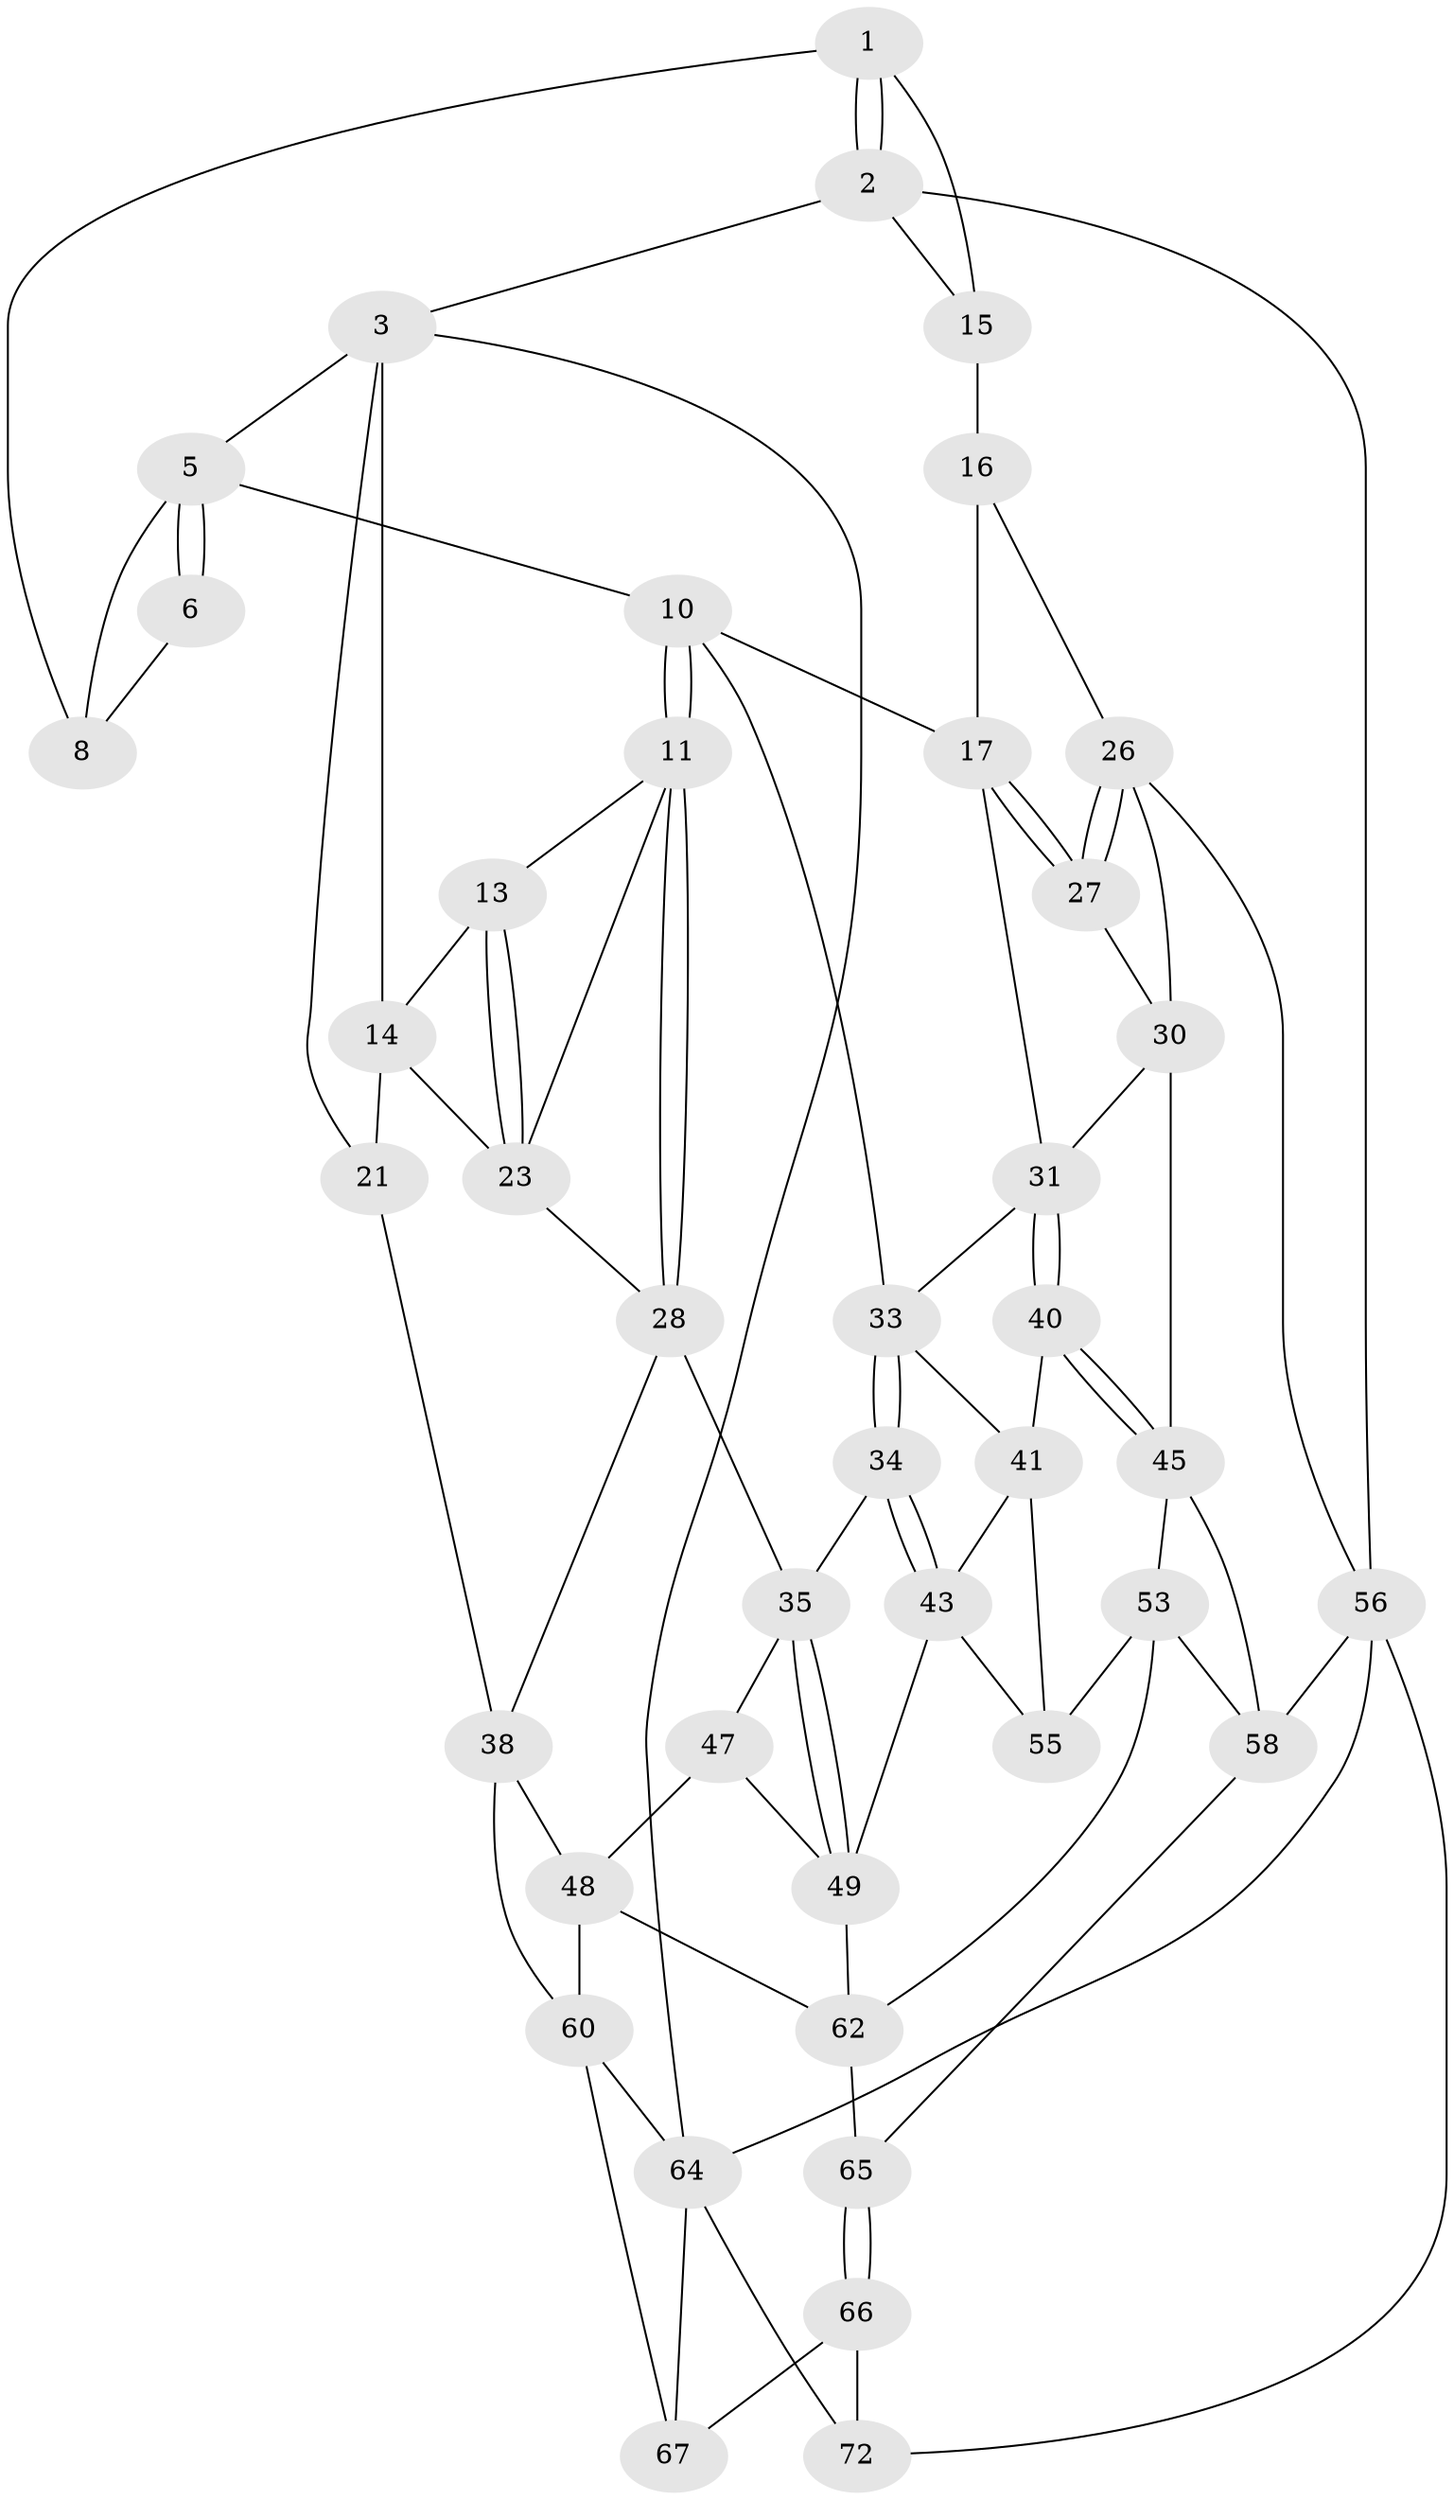 // Generated by graph-tools (version 1.1) at 2025/52/02/27/25 19:52:39]
// undirected, 42 vertices, 90 edges
graph export_dot {
graph [start="1"]
  node [color=gray90,style=filled];
  1 [pos="+1+0",super="+7"];
  2 [pos="+1+0"];
  3 [pos="+0+0",super="+4"];
  5 [pos="+0.29620585257004084+0",super="+9"];
  6 [pos="+0.6138000984733145+0"];
  8 [pos="+0.6996430686521261+0.11279973541783608"];
  10 [pos="+0.4235234036555526+0.18655822436810324",super="+19"];
  11 [pos="+0.3017672851125763+0.3122867633228972",super="+12"];
  13 [pos="+0.12491274333304742+0.22158170056481918"];
  14 [pos="+0.11705017238742682+0.20123493501730833",super="+22"];
  15 [pos="+0.7756419768580765+0.18265354251273505",super="+20"];
  16 [pos="+0.7689226265162455+0.2147208661365716",super="+25"];
  17 [pos="+0.745366596884154+0.268995414125888",super="+18"];
  21 [pos="+0+0.2804834558955438"];
  23 [pos="+0.12428157895853457+0.3332592066875268",super="+24"];
  26 [pos="+1+0.42550119298724565",super="+46"];
  27 [pos="+0.8210539434789367+0.4025775125188747"];
  28 [pos="+0.27128859545814193+0.4156251039521253",super="+29"];
  30 [pos="+0.8006671824925516+0.42700692980695854",super="+44"];
  31 [pos="+0.643815599899315+0.4020337191043252",super="+32"];
  33 [pos="+0.4718045198451331+0.3736448768868033",super="+37"];
  34 [pos="+0.43395571280392936+0.48030642807406476"];
  35 [pos="+0.3830219533404364+0.48684236671180753",super="+36"];
  38 [pos="+0.12229751426718947+0.5109919516797055",super="+39"];
  40 [pos="+0.6463770001236337+0.5168190078245017"];
  41 [pos="+0.5838034607006496+0.5223184639418956",super="+42"];
  43 [pos="+0.44215514771998393+0.4887846801810265",super="+51"];
  45 [pos="+0.688305935271358+0.5377468565007404",super="+52"];
  47 [pos="+0.30245617580191203+0.5630796687655009"];
  48 [pos="+0.1561368963423506+0.551503560536097",super="+59"];
  49 [pos="+0.36631348186053275+0.6299355285930857",super="+50"];
  53 [pos="+0.588481746535973+0.779234609066831",super="+54"];
  55 [pos="+0.5209832742941803+0.6774197629112907"];
  56 [pos="+1+1",super="+57"];
  58 [pos="+0.9156915591257668+1",super="+68"];
  60 [pos="+0.09137191464789374+0.7727260123813058",super="+61"];
  62 [pos="+0.2993359650085244+0.7151496231695424",super="+63"];
  64 [pos="+0+1",super="+71"];
  65 [pos="+0.3061971087998016+0.7693701909841928",super="+69"];
  66 [pos="+0.26123773846400794+0.8377964181527736",super="+70"];
  67 [pos="+0.24624845590422734+0.8448470956641043"];
  72 [pos="+0.4107919915170951+1"];
  1 -- 2;
  1 -- 2;
  1 -- 8;
  1 -- 15;
  2 -- 3;
  2 -- 56;
  2 -- 15;
  3 -- 21;
  3 -- 64;
  3 -- 5;
  3 -- 14;
  5 -- 6;
  5 -- 6;
  5 -- 8;
  5 -- 10;
  6 -- 8;
  10 -- 11;
  10 -- 11;
  10 -- 17;
  10 -- 33;
  11 -- 28;
  11 -- 28;
  11 -- 13;
  11 -- 23;
  13 -- 14;
  13 -- 23;
  13 -- 23;
  14 -- 21;
  14 -- 23;
  15 -- 16 [weight=2];
  16 -- 17;
  16 -- 26;
  17 -- 27;
  17 -- 27;
  17 -- 31;
  21 -- 38;
  23 -- 28;
  26 -- 27;
  26 -- 27;
  26 -- 56;
  26 -- 30;
  27 -- 30;
  28 -- 35;
  28 -- 38;
  30 -- 31;
  30 -- 45;
  31 -- 40;
  31 -- 40;
  31 -- 33;
  33 -- 34;
  33 -- 34;
  33 -- 41;
  34 -- 35;
  34 -- 43;
  34 -- 43;
  35 -- 49;
  35 -- 49;
  35 -- 47;
  38 -- 48;
  38 -- 60;
  40 -- 41;
  40 -- 45;
  40 -- 45;
  41 -- 43;
  41 -- 55;
  43 -- 49;
  43 -- 55;
  45 -- 58;
  45 -- 53;
  47 -- 48;
  47 -- 49;
  48 -- 60;
  48 -- 62;
  49 -- 62;
  53 -- 55;
  53 -- 62;
  53 -- 58;
  56 -- 64;
  56 -- 58;
  56 -- 72;
  58 -- 65;
  60 -- 67;
  60 -- 64;
  62 -- 65;
  64 -- 72;
  64 -- 67;
  65 -- 66 [weight=2];
  65 -- 66;
  66 -- 67;
  66 -- 72;
}
